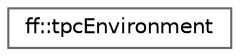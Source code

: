 digraph "类继承关系图"
{
 // LATEX_PDF_SIZE
  bgcolor="transparent";
  edge [fontname=Helvetica,fontsize=10,labelfontname=Helvetica,labelfontsize=10];
  node [fontname=Helvetica,fontsize=10,shape=box,height=0.2,width=0.4];
  rankdir="LR";
  Node0 [id="Node000000",label="ff::tpcEnvironment",height=0.2,width=0.4,color="grey40", fillcolor="white", style="filled",URL="$classff_1_1tpc_environment.html",tooltip=" "];
}
